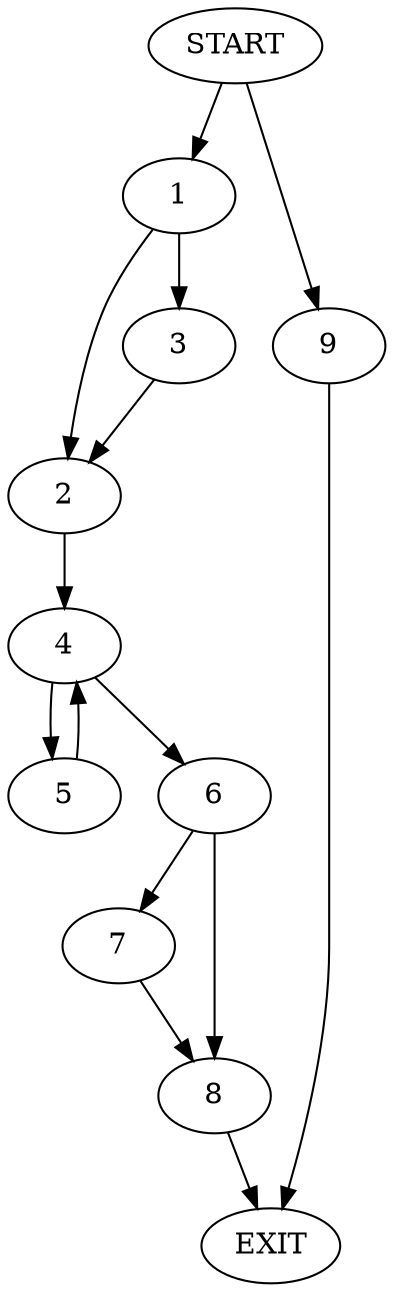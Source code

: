 digraph {
0 [label="START"]
10 [label="EXIT"]
0 -> 1
1 -> 2
1 -> 3
2 -> 4
3 -> 2
4 -> 5
4 -> 6
5 -> 4
6 -> 7
6 -> 8
8 -> 10
7 -> 8
0 -> 9
9 -> 10
}
